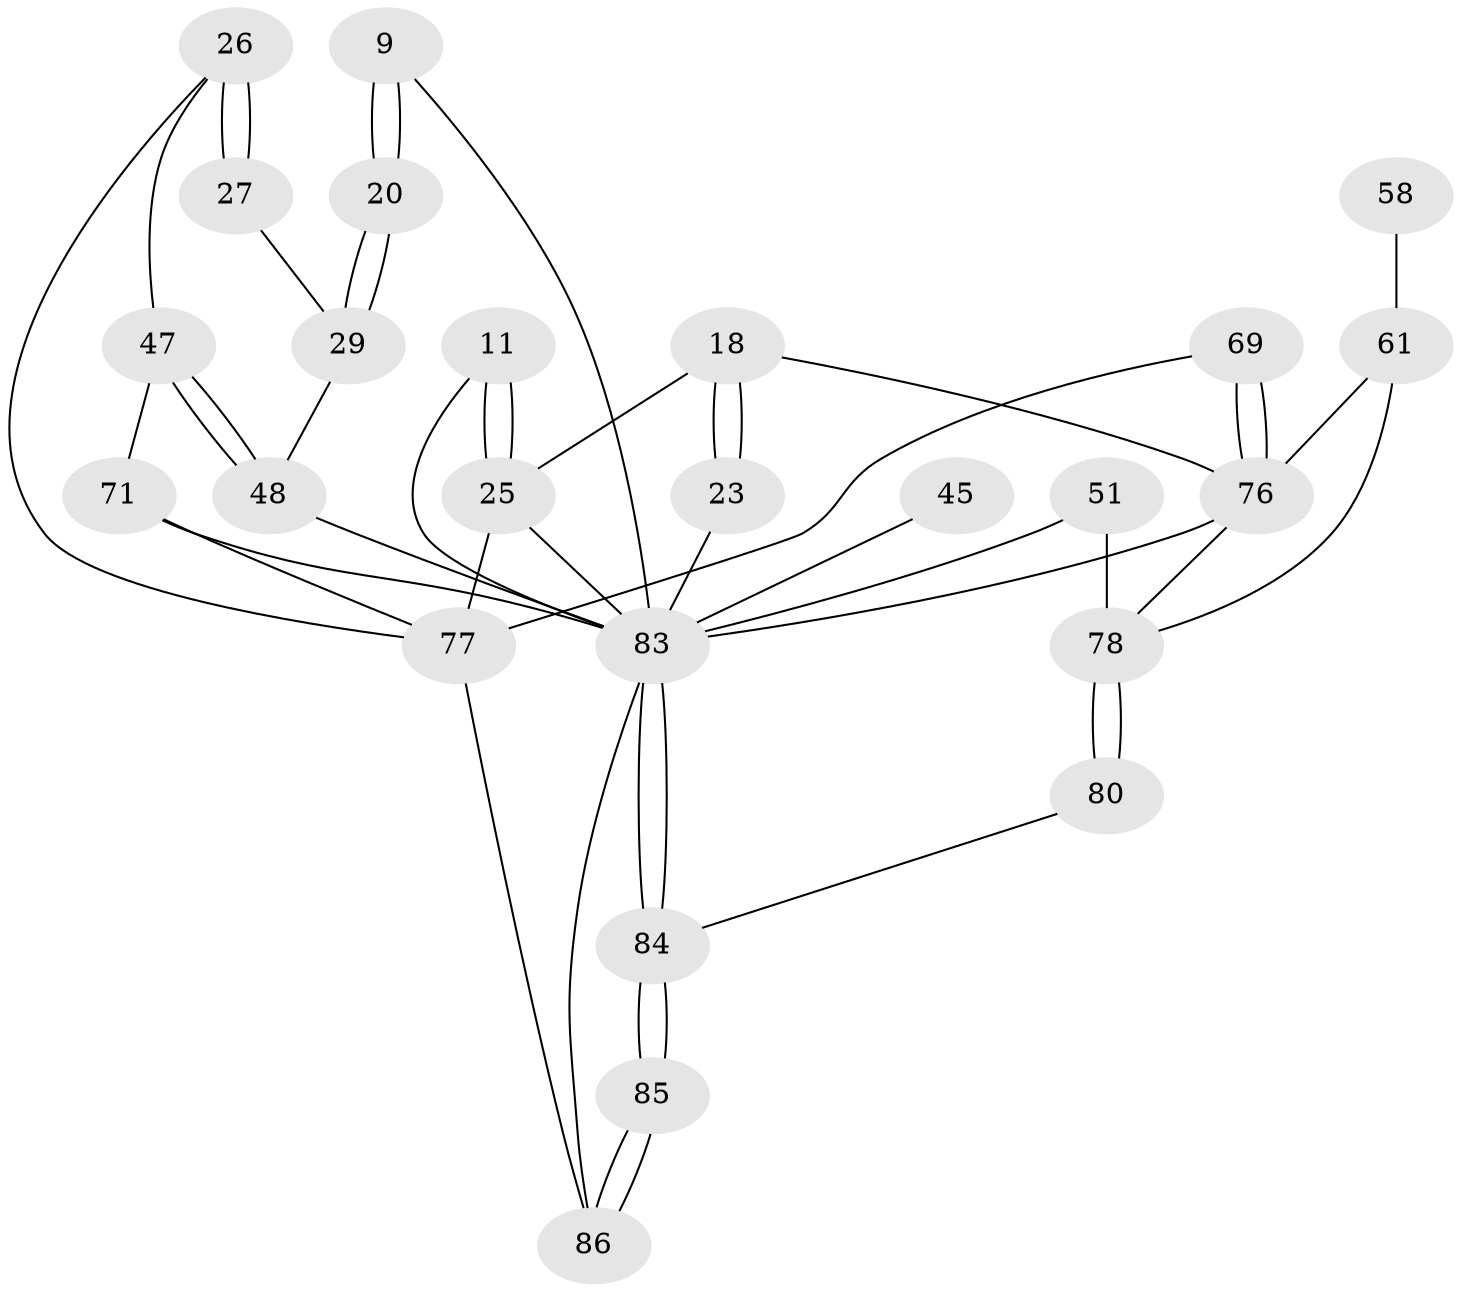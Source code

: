 // original degree distribution, {3: 0.046511627906976744, 4: 0.2558139534883721, 5: 0.4186046511627907, 6: 0.27906976744186046}
// Generated by graph-tools (version 1.1) at 2025/04/03/04/25 22:04:24]
// undirected, 25 vertices, 49 edges
graph export_dot {
graph [start="1"]
  node [color=gray90,style=filled];
  9 [pos="+0.6301073176233659+0.26178066575710074"];
  11 [pos="+0.4135843224152229+0.17311546776210576"];
  18 [pos="+0.08044739640694828+0.16140044587782518",super="+17"];
  20 [pos="+0.7105534670331574+0.3344661790432144",super="+2+1"];
  23 [pos="+0.06343057027026405+0.30379959044670685"];
  25 [pos="+0.2599201696972625+0.3246421774113686",super="+16+12+8"];
  26 [pos="+1+0.3117215972453982",super="+5"];
  27 [pos="+0.9144155500986411+0.29432921414042584",super="+4"];
  29 [pos="+0.7424839661072715+0.375442288694544",super="+28"];
  45 [pos="+0.34756571459914104+0.522839673372877",super="+41+42"];
  47 [pos="+0.8549700537109525+0.6321261835085843",super="+39+38"];
  48 [pos="+0.7501116627970486+0.5533700179657707",super="+35"];
  51 [pos="+0.2609758075251282+0.704698641565551",super="+50"];
  58 [pos="+0.08641667725008166+0.6245771094415635"];
  61 [pos="+0.11222915069473313+0.6841690173152121",super="+57+60"];
  69 [pos="+0+1",super="+14"];
  71 [pos="+0.8966630850165267+0.7906430940771781",super="+66+65"];
  76 [pos="+0+1",super="+70+56+53"];
  77 [pos="+0.9357899052836799+0.8149585800001078",super="+68+67"];
  78 [pos="+0.40482712058590103+0.824244094632778",super="+75"];
  80 [pos="+0.4006983908814838+1"];
  83 [pos="+0.7799406868885645+0.8882944935195737",super="+73+54"];
  84 [pos="+0.6326289988141306+1",super="+79"];
  85 [pos="+0.7435182274328977+1"];
  86 [pos="+1+1",super="+81+82"];
  9 -- 20 [weight=2];
  9 -- 20;
  9 -- 83;
  11 -- 25 [weight=2];
  11 -- 25;
  11 -- 83;
  18 -- 23 [weight=2];
  18 -- 23;
  18 -- 25;
  18 -- 76;
  20 -- 29 [weight=2];
  20 -- 29;
  23 -- 83;
  25 -- 77;
  25 -- 83;
  26 -- 27 [weight=2];
  26 -- 27;
  26 -- 77;
  26 -- 47;
  27 -- 29 [weight=2];
  29 -- 48;
  45 -- 83 [weight=3];
  47 -- 48 [weight=2];
  47 -- 48;
  47 -- 71 [weight=2];
  48 -- 83 [weight=2];
  51 -- 78 [weight=2];
  51 -- 83 [weight=2];
  58 -- 61 [weight=2];
  61 -- 76 [weight=2];
  61 -- 78;
  69 -- 76 [weight=4];
  69 -- 76;
  69 -- 77 [weight=2];
  71 -- 77 [weight=3];
  71 -- 83 [weight=3];
  76 -- 78;
  76 -- 83 [weight=2];
  77 -- 86 [weight=2];
  78 -- 80 [weight=2];
  78 -- 80;
  80 -- 84;
  83 -- 84 [weight=2];
  83 -- 84;
  83 -- 86;
  84 -- 85;
  84 -- 85;
  85 -- 86 [weight=2];
  85 -- 86;
}
